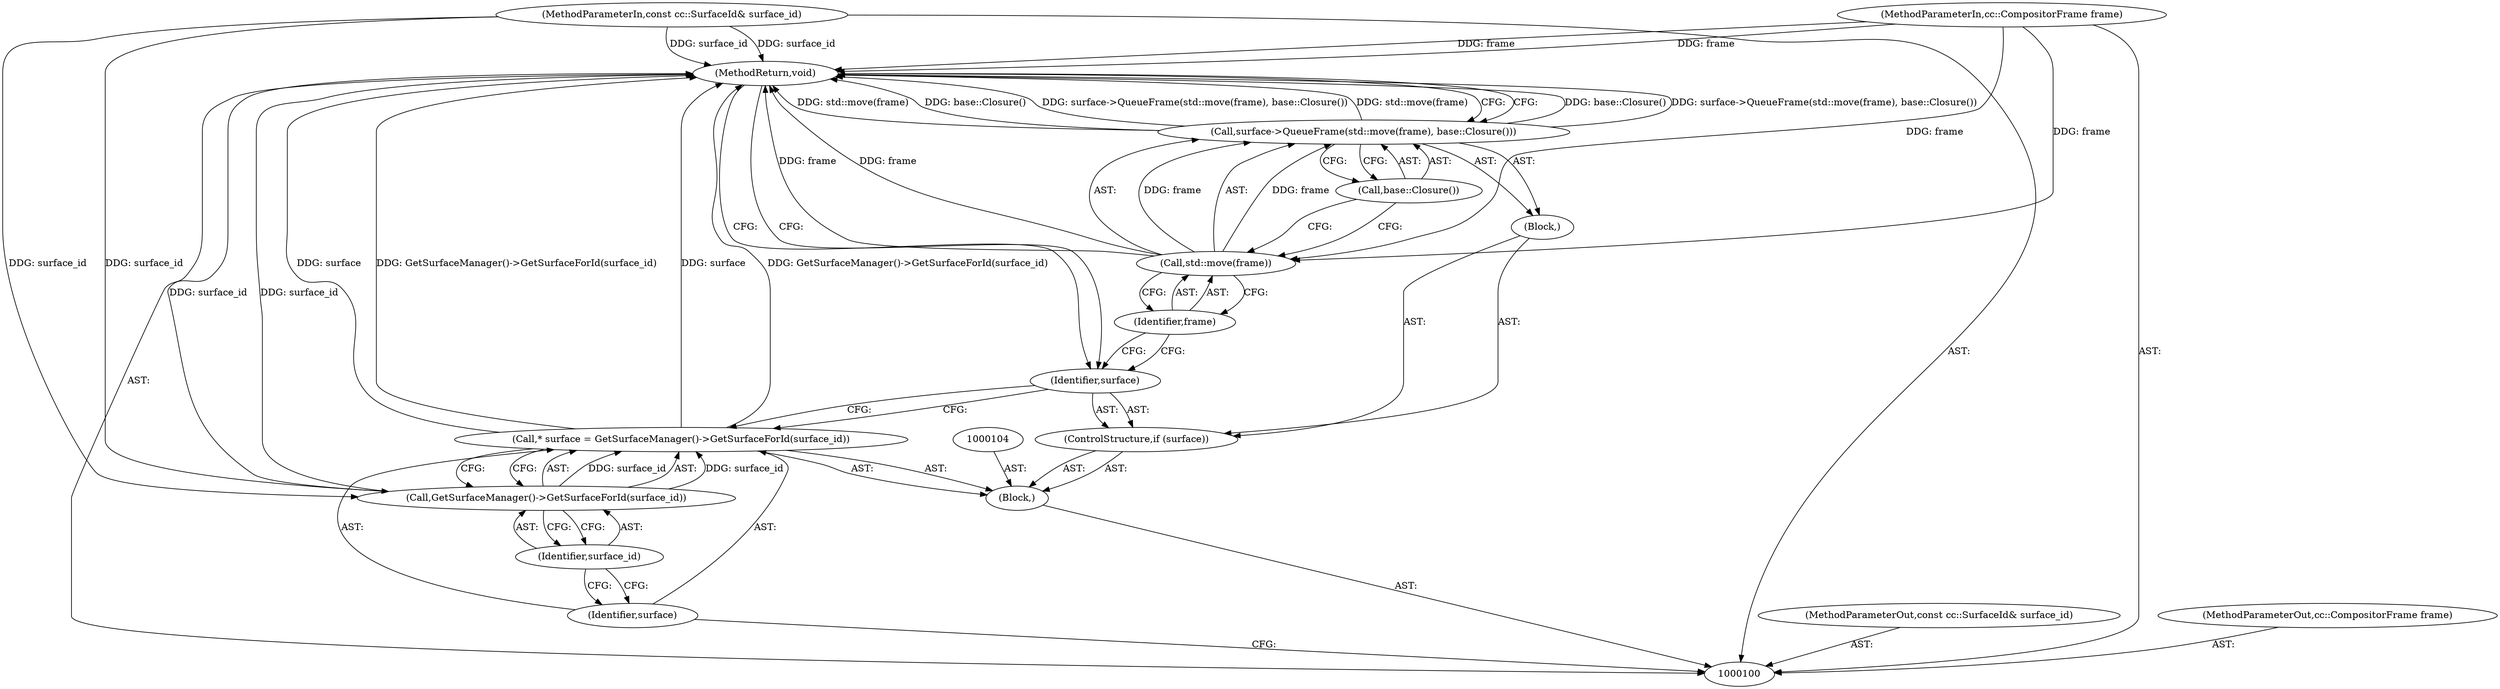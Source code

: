digraph "1_Chrome_a3987c8b93d3abbba6ea4e438493bf996fff66b7" {
"1000116" [label="(MethodReturn,void)"];
"1000101" [label="(MethodParameterIn,const cc::SurfaceId& surface_id)"];
"1000143" [label="(MethodParameterOut,const cc::SurfaceId& surface_id)"];
"1000103" [label="(Block,)"];
"1000102" [label="(MethodParameterIn,cc::CompositorFrame frame)"];
"1000144" [label="(MethodParameterOut,cc::CompositorFrame frame)"];
"1000105" [label="(Call,* surface = GetSurfaceManager()->GetSurfaceForId(surface_id))"];
"1000106" [label="(Identifier,surface)"];
"1000107" [label="(Call,GetSurfaceManager()->GetSurfaceForId(surface_id))"];
"1000108" [label="(Identifier,surface_id)"];
"1000111" [label="(Block,)"];
"1000109" [label="(ControlStructure,if (surface))"];
"1000110" [label="(Identifier,surface)"];
"1000113" [label="(Call,std::move(frame))"];
"1000114" [label="(Identifier,frame)"];
"1000115" [label="(Call,base::Closure())"];
"1000112" [label="(Call,surface->QueueFrame(std::move(frame), base::Closure()))"];
"1000116" -> "1000100"  [label="AST: "];
"1000116" -> "1000112"  [label="CFG: "];
"1000116" -> "1000110"  [label="CFG: "];
"1000107" -> "1000116"  [label="DDG: surface_id"];
"1000105" -> "1000116"  [label="DDG: GetSurfaceManager()->GetSurfaceForId(surface_id)"];
"1000105" -> "1000116"  [label="DDG: surface"];
"1000113" -> "1000116"  [label="DDG: frame"];
"1000112" -> "1000116"  [label="DDG: base::Closure()"];
"1000112" -> "1000116"  [label="DDG: surface->QueueFrame(std::move(frame), base::Closure())"];
"1000112" -> "1000116"  [label="DDG: std::move(frame)"];
"1000102" -> "1000116"  [label="DDG: frame"];
"1000101" -> "1000116"  [label="DDG: surface_id"];
"1000101" -> "1000100"  [label="AST: "];
"1000101" -> "1000116"  [label="DDG: surface_id"];
"1000101" -> "1000107"  [label="DDG: surface_id"];
"1000143" -> "1000100"  [label="AST: "];
"1000103" -> "1000100"  [label="AST: "];
"1000104" -> "1000103"  [label="AST: "];
"1000105" -> "1000103"  [label="AST: "];
"1000109" -> "1000103"  [label="AST: "];
"1000102" -> "1000100"  [label="AST: "];
"1000102" -> "1000116"  [label="DDG: frame"];
"1000102" -> "1000113"  [label="DDG: frame"];
"1000144" -> "1000100"  [label="AST: "];
"1000105" -> "1000103"  [label="AST: "];
"1000105" -> "1000107"  [label="CFG: "];
"1000106" -> "1000105"  [label="AST: "];
"1000107" -> "1000105"  [label="AST: "];
"1000110" -> "1000105"  [label="CFG: "];
"1000105" -> "1000116"  [label="DDG: GetSurfaceManager()->GetSurfaceForId(surface_id)"];
"1000105" -> "1000116"  [label="DDG: surface"];
"1000107" -> "1000105"  [label="DDG: surface_id"];
"1000106" -> "1000105"  [label="AST: "];
"1000106" -> "1000100"  [label="CFG: "];
"1000108" -> "1000106"  [label="CFG: "];
"1000107" -> "1000105"  [label="AST: "];
"1000107" -> "1000108"  [label="CFG: "];
"1000108" -> "1000107"  [label="AST: "];
"1000105" -> "1000107"  [label="CFG: "];
"1000107" -> "1000116"  [label="DDG: surface_id"];
"1000107" -> "1000105"  [label="DDG: surface_id"];
"1000101" -> "1000107"  [label="DDG: surface_id"];
"1000108" -> "1000107"  [label="AST: "];
"1000108" -> "1000106"  [label="CFG: "];
"1000107" -> "1000108"  [label="CFG: "];
"1000111" -> "1000109"  [label="AST: "];
"1000112" -> "1000111"  [label="AST: "];
"1000109" -> "1000103"  [label="AST: "];
"1000110" -> "1000109"  [label="AST: "];
"1000111" -> "1000109"  [label="AST: "];
"1000110" -> "1000109"  [label="AST: "];
"1000110" -> "1000105"  [label="CFG: "];
"1000114" -> "1000110"  [label="CFG: "];
"1000116" -> "1000110"  [label="CFG: "];
"1000113" -> "1000112"  [label="AST: "];
"1000113" -> "1000114"  [label="CFG: "];
"1000114" -> "1000113"  [label="AST: "];
"1000115" -> "1000113"  [label="CFG: "];
"1000113" -> "1000116"  [label="DDG: frame"];
"1000113" -> "1000112"  [label="DDG: frame"];
"1000102" -> "1000113"  [label="DDG: frame"];
"1000114" -> "1000113"  [label="AST: "];
"1000114" -> "1000110"  [label="CFG: "];
"1000113" -> "1000114"  [label="CFG: "];
"1000115" -> "1000112"  [label="AST: "];
"1000115" -> "1000113"  [label="CFG: "];
"1000112" -> "1000115"  [label="CFG: "];
"1000112" -> "1000111"  [label="AST: "];
"1000112" -> "1000115"  [label="CFG: "];
"1000113" -> "1000112"  [label="AST: "];
"1000115" -> "1000112"  [label="AST: "];
"1000116" -> "1000112"  [label="CFG: "];
"1000112" -> "1000116"  [label="DDG: base::Closure()"];
"1000112" -> "1000116"  [label="DDG: surface->QueueFrame(std::move(frame), base::Closure())"];
"1000112" -> "1000116"  [label="DDG: std::move(frame)"];
"1000113" -> "1000112"  [label="DDG: frame"];
}
